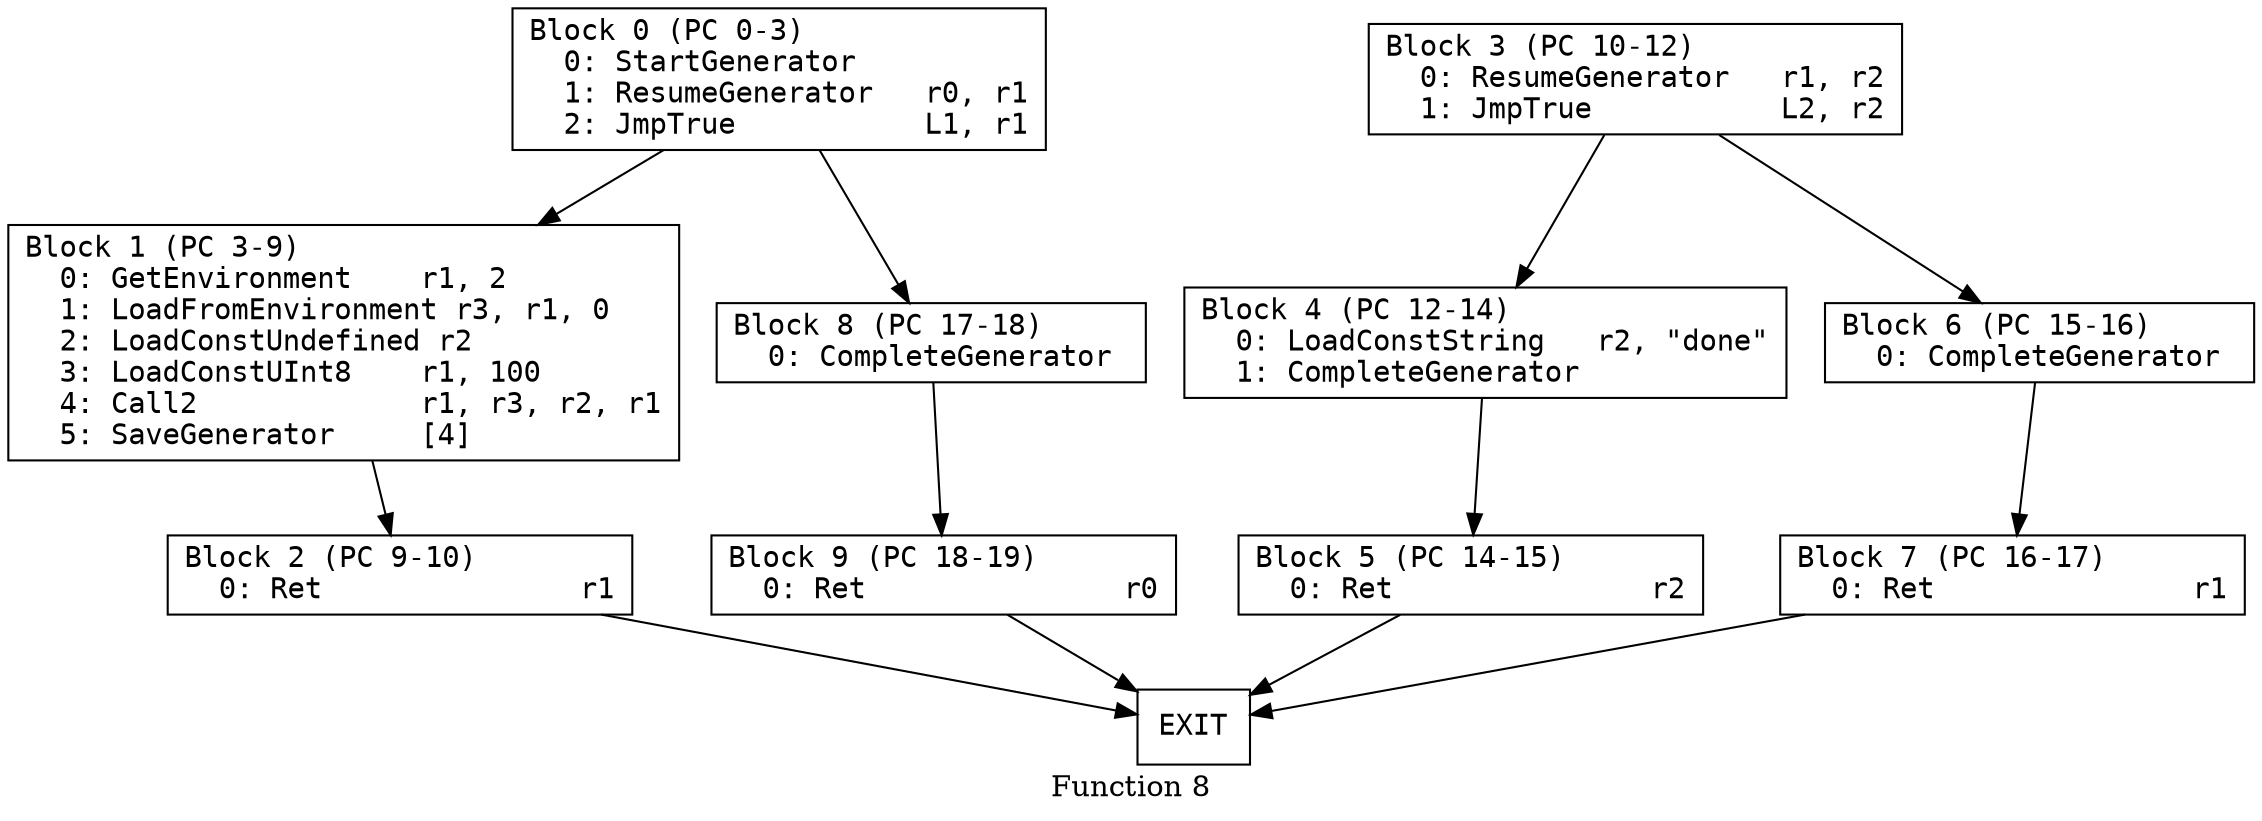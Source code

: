 // Function 8 from flow_control
// Generated from data/flow_control.dot

digraph {
  rankdir=TB;
  node [shape=box, fontname="monospace"];

  label = "Function 8";
  style = filled;
  color = lightgrey;

  f8_n0 [ label = "Block 0 (PC 0-3)\l  0: StartGenerator    \l  1: ResumeGenerator   r0, r1\l  2: JmpTrue           L1, r1\l" ]
  f8_n1 [ label = "Block 1 (PC 3-9)\l  0: GetEnvironment    r1, 2\l  1: LoadFromEnvironment r3, r1, 0\l  2: LoadConstUndefined r2\l  3: LoadConstUInt8    r1, 100\l  4: Call2             r1, r3, r2, r1\l  5: SaveGenerator     [4]\l" ]
  f8_n2 [ label = "Block 2 (PC 9-10)\l  0: Ret               r1\l" ]
  f8_n3 [ label = "Block 3 (PC 10-12)\l  0: ResumeGenerator   r1, r2\l  1: JmpTrue           L2, r2\l" ]
  f8_n4 [ label = "Block 4 (PC 12-14)\l  0: LoadConstString   r2, \"done\"\l  1: CompleteGenerator \l" ]
  f8_n5 [ label = "Block 5 (PC 14-15)\l  0: Ret               r2\l" ]
  f8_n6 [ label = "Block 6 (PC 15-16)\l  0: CompleteGenerator \l" ]
  f8_n7 [ label = "Block 7 (PC 16-17)\l  0: Ret               r1\l" ]
  f8_n8 [ label = "Block 8 (PC 17-18)\l  0: CompleteGenerator \l" ]
  f8_n9 [ label = "Block 9 (PC 18-19)\l  0: Ret               r0\l" ]
  f8_n10 [ label = "EXIT" ]

  f8_n0 -> f8_n8
  f8_n0 -> f8_n1
  f8_n1 -> f8_n2
  f8_n2 -> f8_n10
  f8_n3 -> f8_n6
  f8_n3 -> f8_n4
  f8_n4 -> f8_n5
  f8_n5 -> f8_n10
  f8_n6 -> f8_n7
  f8_n7 -> f8_n10
  f8_n8 -> f8_n9
  f8_n9 -> f8_n10
}
